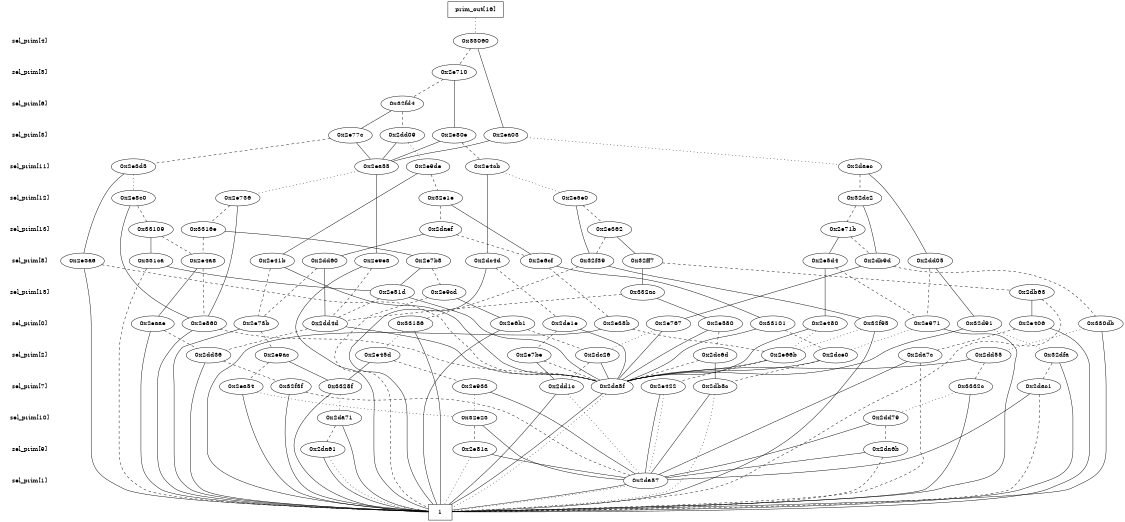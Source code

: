 digraph "DD" {
size = "7.5,10"
center = true;
edge [dir = none];
{ node [shape = plaintext];
  edge [style = invis];
  "CONST NODES" [style = invis];
" sel_prim[4] " -> " sel_prim[5] " -> " sel_prim[6] " -> " sel_prim[3] " -> " sel_prim[11] " -> " sel_prim[12] " -> " sel_prim[13] " -> " sel_prim[8] " -> " sel_prim[15] " -> " sel_prim[0] " -> " sel_prim[2] " -> " sel_prim[7] " -> " sel_prim[10] " -> " sel_prim[9] " -> " sel_prim[1] " -> "CONST NODES"; 
}
{ rank = same; node [shape = box]; edge [style = invis];
"  prim_out[16]  "; }
{ rank = same; " sel_prim[4] ";
"0x33060";
}
{ rank = same; " sel_prim[5] ";
"0x2e710";
}
{ rank = same; " sel_prim[6] ";
"0x32fd4";
}
{ rank = same; " sel_prim[3] ";
"0x2dd09";
"0x2ea03";
"0x2e80e";
"0x2e77c";
}
{ rank = same; " sel_prim[11] ";
"0x2daec";
"0x2e4cb";
"0x2e9de";
"0x2e3d5";
"0x2ea55";
}
{ rank = same; " sel_prim[12] ";
"0x32e1e";
"0x2e5e0";
"0x2e736";
"0x32dc2";
"0x2e8c0";
}
{ rank = same; " sel_prim[13] ";
"0x2e362";
"0x33109";
"0x2daef";
"0x2e71b";
"0x3316e";
}
{ rank = same; " sel_prim[8] ";
"0x2db9d";
"0x2e4a8";
"0x2e5d4";
"0x32ff7";
"0x2e9e8";
"0x2e41b";
"0x2e3a6";
"0x2dd05";
"0x2e7b8";
"0x2e6cf";
"0x32f39";
"0x2dc4d";
"0x331ca";
"0x2dd60";
}
{ rank = same; " sel_prim[15] ";
"0x2e51d";
"0x2db63";
"0x332ac";
"0x2e9cd";
}
{ rank = same; " sel_prim[0] ";
"0x2eaae";
"0x33186";
"0x2e480";
"0x32f95";
"0x2e38b";
"0x33101";
"0x2e767";
"0x2e860";
"0x330db";
"0x2de1e";
"0x2e580";
"0x2e73b";
"0x32d91";
"0x2e971";
"0x2e6b1";
"0x2dd4d";
"0x2e406";
}
{ rank = same; " sel_prim[2] ";
"0x2dd36";
"0x2dce0";
"0x2da7c";
"0x32dfa";
"0x2e9ac";
"0x2dc6d";
"0x2dc26";
"0x2e45d";
"0x2dd55";
"0x2e7be";
"0x2e66b";
}
{ rank = same; " sel_prim[7] ";
"0x2db8c";
"0x2dac1";
"0x3332c";
"0x2e422";
"0x2e933";
"0x2da5f";
"0x2dd1c";
"0x32f3f";
"0x2ea54";
"0x3328f";
}
{ rank = same; " sel_prim[10] ";
"0x32e23";
"0x2dd79";
"0x2da71";
}
{ rank = same; " sel_prim[9] ";
"0x2e81a";
"0x2da6b";
"0x2da61";
}
{ rank = same; " sel_prim[1] ";
"0x2da57";
}
{ rank = same; "CONST NODES";
{ node [shape = box]; "0x2da52";
}
}
"  prim_out[16]  " -> "0x33060" [style = dotted];
"0x33060" -> "0x2ea03";
"0x33060" -> "0x2e710" [style = dashed];
"0x2e710" -> "0x2e80e";
"0x2e710" -> "0x32fd4" [style = dashed];
"0x32fd4" -> "0x2e77c";
"0x32fd4" -> "0x2dd09" [style = dashed];
"0x2dd09" -> "0x2ea55";
"0x2dd09" -> "0x2e9de" [style = dotted];
"0x2ea03" -> "0x2ea55";
"0x2ea03" -> "0x2daec" [style = dotted];
"0x2e80e" -> "0x2ea55";
"0x2e80e" -> "0x2e4cb" [style = dashed];
"0x2e77c" -> "0x2ea55";
"0x2e77c" -> "0x2e3d5" [style = dashed];
"0x2daec" -> "0x2dd05";
"0x2daec" -> "0x32dc2" [style = dashed];
"0x2e4cb" -> "0x2dc4d";
"0x2e4cb" -> "0x2e5e0" [style = dotted];
"0x2e9de" -> "0x2e41b";
"0x2e9de" -> "0x32e1e" [style = dashed];
"0x2e3d5" -> "0x2e3a6";
"0x2e3d5" -> "0x2e8c0" [style = dotted];
"0x2ea55" -> "0x2e9e8";
"0x2ea55" -> "0x2e736" [style = dotted];
"0x32e1e" -> "0x2e6cf";
"0x32e1e" -> "0x2daef" [style = dashed];
"0x2e5e0" -> "0x32f39";
"0x2e5e0" -> "0x2e362" [style = dashed];
"0x2e736" -> "0x2e860";
"0x2e736" -> "0x3316e" [style = dashed];
"0x32dc2" -> "0x2db9d";
"0x32dc2" -> "0x2e71b" [style = dashed];
"0x2e8c0" -> "0x2e860";
"0x2e8c0" -> "0x33109" [style = dashed];
"0x2e362" -> "0x32ff7";
"0x2e362" -> "0x32f39" [style = dashed];
"0x33109" -> "0x331ca";
"0x33109" -> "0x2e4a8" [style = dashed];
"0x2daef" -> "0x2dd60";
"0x2daef" -> "0x2e6cf" [style = dashed];
"0x2e71b" -> "0x2e5d4";
"0x2e71b" -> "0x2db9d" [style = dashed];
"0x3316e" -> "0x2e7b8";
"0x3316e" -> "0x2e4a8" [style = dashed];
"0x2db9d" -> "0x2e767";
"0x2db9d" -> "0x330db" [style = dashed];
"0x2e4a8" -> "0x2eaae";
"0x2e4a8" -> "0x2e860" [style = dashed];
"0x2e5d4" -> "0x2e480";
"0x2e5d4" -> "0x2e971" [style = dashed];
"0x32ff7" -> "0x332ac";
"0x32ff7" -> "0x2db63" [style = dashed];
"0x2e9e8" -> "0x2da52";
"0x2e9e8" -> "0x2dd4d" [style = dashed];
"0x2e41b" -> "0x2da5f";
"0x2e41b" -> "0x2e73b" [style = dashed];
"0x2e3a6" -> "0x2da52";
"0x2e3a6" -> "0x2da5f" [style = dashed];
"0x2dd05" -> "0x32d91";
"0x2dd05" -> "0x2e971" [style = dashed];
"0x2e7b8" -> "0x2e51d";
"0x2e7b8" -> "0x2e9cd" [style = dashed];
"0x2e6cf" -> "0x33101";
"0x2e6cf" -> "0x2e38b" [style = dashed];
"0x32f39" -> "0x32f95";
"0x32f39" -> "0x33186" [style = dashed];
"0x2dc4d" -> "0x2da52";
"0x2dc4d" -> "0x2de1e" [style = dashed];
"0x331ca" -> "0x2e51d";
"0x331ca" -> "0x2da52" [style = dashed];
"0x2dd60" -> "0x2dd4d";
"0x2dd60" -> "0x2e73b" [style = dashed];
"0x2e51d" -> "0x2da5f";
"0x2e51d" -> "0x2dd4d" [style = dashed];
"0x2db63" -> "0x2e406";
"0x2db63" -> "0x2da52" [style = dashed];
"0x332ac" -> "0x2e580";
"0x332ac" -> "0x2dd4d" [style = dashed];
"0x2e9cd" -> "0x2e6b1";
"0x2e9cd" -> "0x2da52" [style = dashed];
"0x2eaae" -> "0x2da52";
"0x2eaae" -> "0x2dd36" [style = dashed];
"0x33186" -> "0x2da52";
"0x33186" -> "0x2e45d" [style = dotted];
"0x2e480" -> "0x2da5f";
"0x2e480" -> "0x2e66b" [style = dotted];
"0x32f95" -> "0x2da52";
"0x32f95" -> "0x2e66b" [style = dotted];
"0x2e38b" -> "0x2da52";
"0x2e38b" -> "0x2e66b" [style = dashed];
"0x33101" -> "0x2da5f";
"0x33101" -> "0x2dce0" [style = dashed];
"0x2e767" -> "0x2da5f";
"0x2e767" -> "0x2dc26" [style = dotted];
"0x2e860" -> "0x2da52";
"0x2e860" -> "0x2da5f" [style = dashed];
"0x330db" -> "0x2da52";
"0x330db" -> "0x2dd55" [style = dotted];
"0x2de1e" -> "0x2da5f";
"0x2de1e" -> "0x2e7be" [style = dashed];
"0x2e580" -> "0x2da5f";
"0x2e580" -> "0x2dc6d" [style = dashed];
"0x2e73b" -> "0x2da52";
"0x2e73b" -> "0x2e9ac" [style = dashed];
"0x32d91" -> "0x2da5f";
"0x32d91" -> "0x32dfa" [style = dotted];
"0x2e971" -> "0x2da52";
"0x2e971" -> "0x2dce0" [style = dotted];
"0x2e6b1" -> "0x2da52";
"0x2e6b1" -> "0x2dc26" [style = dashed];
"0x2dd4d" -> "0x2da5f";
"0x2dd4d" -> "0x2dd36" [style = dashed];
"0x2e406" -> "0x2da52";
"0x2e406" -> "0x2da7c" [style = dashed];
"0x2dd36" -> "0x2da52";
"0x2dd36" -> "0x32f3f" [style = dashed];
"0x2dce0" -> "0x2da5f";
"0x2dce0" -> "0x2db8c" [style = dashed];
"0x2da7c" -> "0x2da57";
"0x2da7c" -> "0x2da52" [style = dashed];
"0x32dfa" -> "0x2da52";
"0x32dfa" -> "0x2dac1" [style = dashed];
"0x2e9ac" -> "0x3328f";
"0x2e9ac" -> "0x2ea54" [style = dashed];
"0x2dc6d" -> "0x2db8c";
"0x2dc6d" -> "0x2da5f" [style = dashed];
"0x2dc26" -> "0x2da5f";
"0x2dc26" -> "0x2dd1c" [style = dashed];
"0x2e45d" -> "0x3328f";
"0x2e45d" -> "0x2e933" [style = dashed];
"0x2dd55" -> "0x2da5f";
"0x2dd55" -> "0x3332c" [style = dashed];
"0x2e7be" -> "0x2dd1c";
"0x2e7be" -> "0x2da5f" [style = dashed];
"0x2e66b" -> "0x2da5f";
"0x2e66b" -> "0x2e422" [style = dashed];
"0x2db8c" -> "0x2da57";
"0x2db8c" -> "0x2da52" [style = dotted];
"0x2dac1" -> "0x2da57";
"0x2dac1" -> "0x2da52" [style = dashed];
"0x3332c" -> "0x2da52";
"0x3332c" -> "0x2dd79" [style = dotted];
"0x2e422" -> "0x2da57";
"0x2e422" -> "0x2da57" [style = dotted];
"0x2e933" -> "0x2da57";
"0x2e933" -> "0x32e23" [style = dotted];
"0x2da5f" -> "0x2da52";
"0x2da5f" -> "0x2da52" [style = dotted];
"0x2dd1c" -> "0x2da52";
"0x2dd1c" -> "0x2da57" [style = dotted];
"0x32f3f" -> "0x2da52";
"0x32f3f" -> "0x2da57" [style = dashed];
"0x2ea54" -> "0x2da52";
"0x2ea54" -> "0x32e23" [style = dotted];
"0x3328f" -> "0x2da52";
"0x3328f" -> "0x2da71" [style = dotted];
"0x32e23" -> "0x2da57";
"0x32e23" -> "0x2e81a" [style = dashed];
"0x2dd79" -> "0x2da57";
"0x2dd79" -> "0x2da6b" [style = dashed];
"0x2da71" -> "0x2da52";
"0x2da71" -> "0x2da61" [style = dashed];
"0x2e81a" -> "0x2da57";
"0x2e81a" -> "0x2da52" [style = dotted];
"0x2da6b" -> "0x2da57";
"0x2da6b" -> "0x2da52" [style = dashed];
"0x2da61" -> "0x2da52";
"0x2da61" -> "0x2da52" [style = dotted];
"0x2da57" -> "0x2da52";
"0x2da57" -> "0x2da52" [style = dotted];
"0x2da52" [label = "1"];
}
